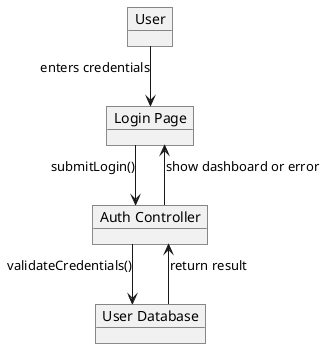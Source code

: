 @startuml
skinparam linetype ortho

object User
object "Login Page" as UI
object "Auth Controller" as Controller
object "User Database" as DB

User --> UI : enters credentials
UI --> Controller : submitLogin()
Controller --> DB : validateCredentials()
DB --> Controller : return result
Controller --> UI : show dashboard or error

@enduml
